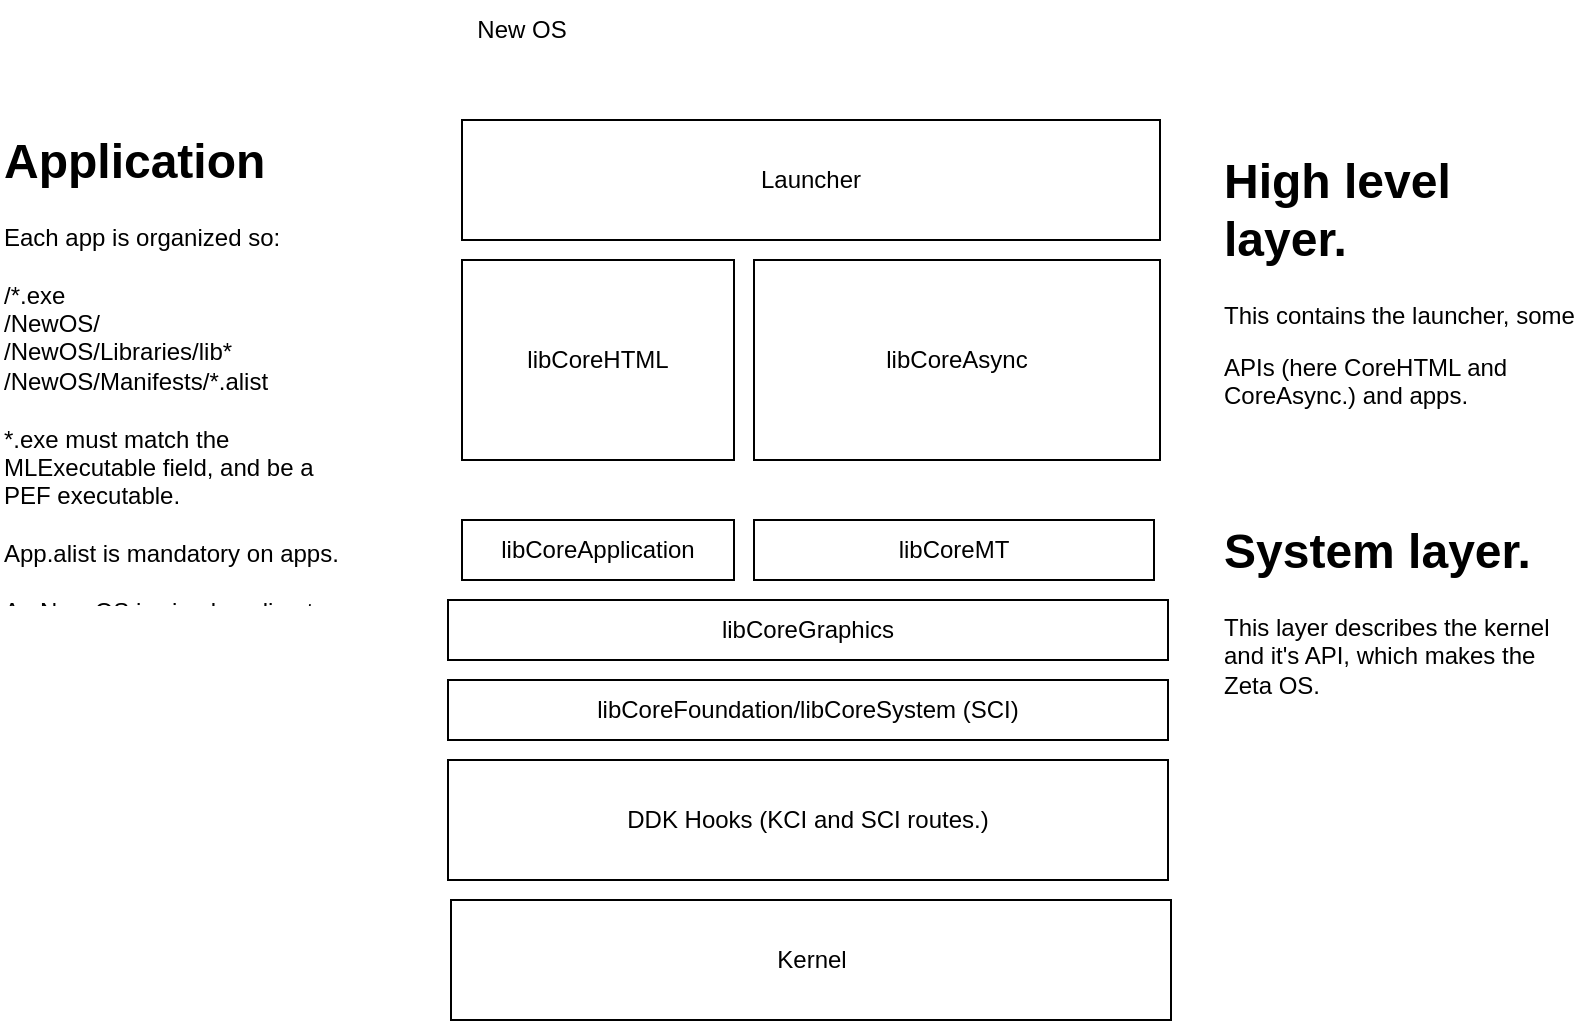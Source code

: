 <mxfile version="24.6.4" type="device">
  <diagram name="Page-1" id="lDkK2i6CeL2VbSOVDvrP">
    <mxGraphModel dx="866" dy="517" grid="1" gridSize="10" guides="1" tooltips="1" connect="1" arrows="1" fold="1" page="1" pageScale="1" pageWidth="827" pageHeight="1169" math="0" shadow="0">
      <root>
        <mxCell id="0" />
        <mxCell id="1" parent="0" />
        <mxCell id="ifhO3zQZNW-sXvZMTmu8-1" value="DDK Hooks (KCI and SCI routes.)" style="rounded=0;whiteSpace=wrap;html=1;" parent="1" vertex="1">
          <mxGeometry x="234" y="450" width="360" height="60" as="geometry" />
        </mxCell>
        <mxCell id="ifhO3zQZNW-sXvZMTmu8-2" value="libCoreFoundation/libCoreSystem (SCI)" style="rounded=0;whiteSpace=wrap;html=1;" parent="1" vertex="1">
          <mxGeometry x="234" y="410" width="360" height="30" as="geometry" />
        </mxCell>
        <mxCell id="ifhO3zQZNW-sXvZMTmu8-3" value="libCoreGraphics" style="rounded=0;whiteSpace=wrap;html=1;" parent="1" vertex="1">
          <mxGeometry x="234" y="370" width="360" height="30" as="geometry" />
        </mxCell>
        <mxCell id="ifhO3zQZNW-sXvZMTmu8-4" value="libCoreApplication" style="rounded=0;whiteSpace=wrap;html=1;" parent="1" vertex="1">
          <mxGeometry x="241" y="330" width="136" height="30" as="geometry" />
        </mxCell>
        <mxCell id="ifhO3zQZNW-sXvZMTmu8-5" value="libCoreMT" style="rounded=0;whiteSpace=wrap;html=1;" parent="1" vertex="1">
          <mxGeometry x="387" y="330" width="200" height="30" as="geometry" />
        </mxCell>
        <mxCell id="ifhO3zQZNW-sXvZMTmu8-8" value="&lt;h1 style=&quot;margin-top: 0px;&quot;&gt;System layer.&lt;/h1&gt;&lt;p&gt;This layer describes the kernel and it&#39;s API, which makes the Zeta OS.&lt;/p&gt;" style="text;html=1;whiteSpace=wrap;overflow=hidden;rounded=0;" parent="1" vertex="1">
          <mxGeometry x="620" y="325" width="180" height="120" as="geometry" />
        </mxCell>
        <mxCell id="ifhO3zQZNW-sXvZMTmu8-9" value="libCoreHTML" style="rounded=0;whiteSpace=wrap;html=1;" parent="1" vertex="1">
          <mxGeometry x="241" y="200" width="136" height="100" as="geometry" />
        </mxCell>
        <mxCell id="ifhO3zQZNW-sXvZMTmu8-10" value="libCoreAsync" style="rounded=0;whiteSpace=wrap;html=1;" parent="1" vertex="1">
          <mxGeometry x="387" y="200" width="203" height="100" as="geometry" />
        </mxCell>
        <mxCell id="ifhO3zQZNW-sXvZMTmu8-11" value="&lt;h1 style=&quot;margin-top: 0px;&quot;&gt;High level layer.&lt;/h1&gt;&lt;p&gt;This contains the launcher, some&lt;/p&gt;&lt;p&gt;APIs (here CoreHTML and CoreAsync.) and apps.&lt;/p&gt;" style="text;html=1;whiteSpace=wrap;overflow=hidden;rounded=0;" parent="1" vertex="1">
          <mxGeometry x="620" y="140" width="180" height="140" as="geometry" />
        </mxCell>
        <mxCell id="ifhO3zQZNW-sXvZMTmu8-12" value="Launcher" style="rounded=0;whiteSpace=wrap;html=1;" parent="1" vertex="1">
          <mxGeometry x="241" y="130" width="349" height="60" as="geometry" />
        </mxCell>
        <mxCell id="ifhO3zQZNW-sXvZMTmu8-13" value="Kernel" style="rounded=0;whiteSpace=wrap;html=1;" parent="1" vertex="1">
          <mxGeometry x="235.5" y="520" width="360" height="60" as="geometry" />
        </mxCell>
        <mxCell id="ifhO3zQZNW-sXvZMTmu8-14" value="New OS" style="text;html=1;align=center;verticalAlign=middle;whiteSpace=wrap;rounded=0;" parent="1" vertex="1">
          <mxGeometry x="241" y="70" width="60" height="30" as="geometry" />
        </mxCell>
        <mxCell id="ifhO3zQZNW-sXvZMTmu8-15" value="&lt;h1 style=&quot;margin-top: 0px;&quot;&gt;&lt;span style=&quot;background-color: initial;&quot;&gt;Application&lt;/span&gt;&lt;/h1&gt;&lt;div&gt;Each app is organized so:&lt;/div&gt;&lt;div&gt;&lt;br&gt;&lt;/div&gt;&lt;div&gt;/*.exe&lt;/div&gt;&lt;div&gt;/NewOS/&lt;/div&gt;&lt;div&gt;/NewOS/Libraries/lib*&lt;/div&gt;&lt;div&gt;/NewOS/Manifests/*.alist&lt;/div&gt;&lt;div&gt;&lt;br&gt;&lt;/div&gt;&lt;div&gt;*.exe must match the MLExecutable field, and be a PEF executable.&lt;/div&gt;&lt;div&gt;&lt;br&gt;&lt;/div&gt;&lt;div&gt;App.alist is mandatory on apps.&lt;/div&gt;&lt;div&gt;&lt;br&gt;&lt;/div&gt;&lt;div&gt;An New OS is simply a directory&lt;/div&gt;&lt;div&gt;with the .app extension.&lt;/div&gt;" style="text;html=1;whiteSpace=wrap;overflow=hidden;rounded=0;" parent="1" vertex="1">
          <mxGeometry x="10" y="130" width="180" height="240" as="geometry" />
        </mxCell>
      </root>
    </mxGraphModel>
  </diagram>
</mxfile>
